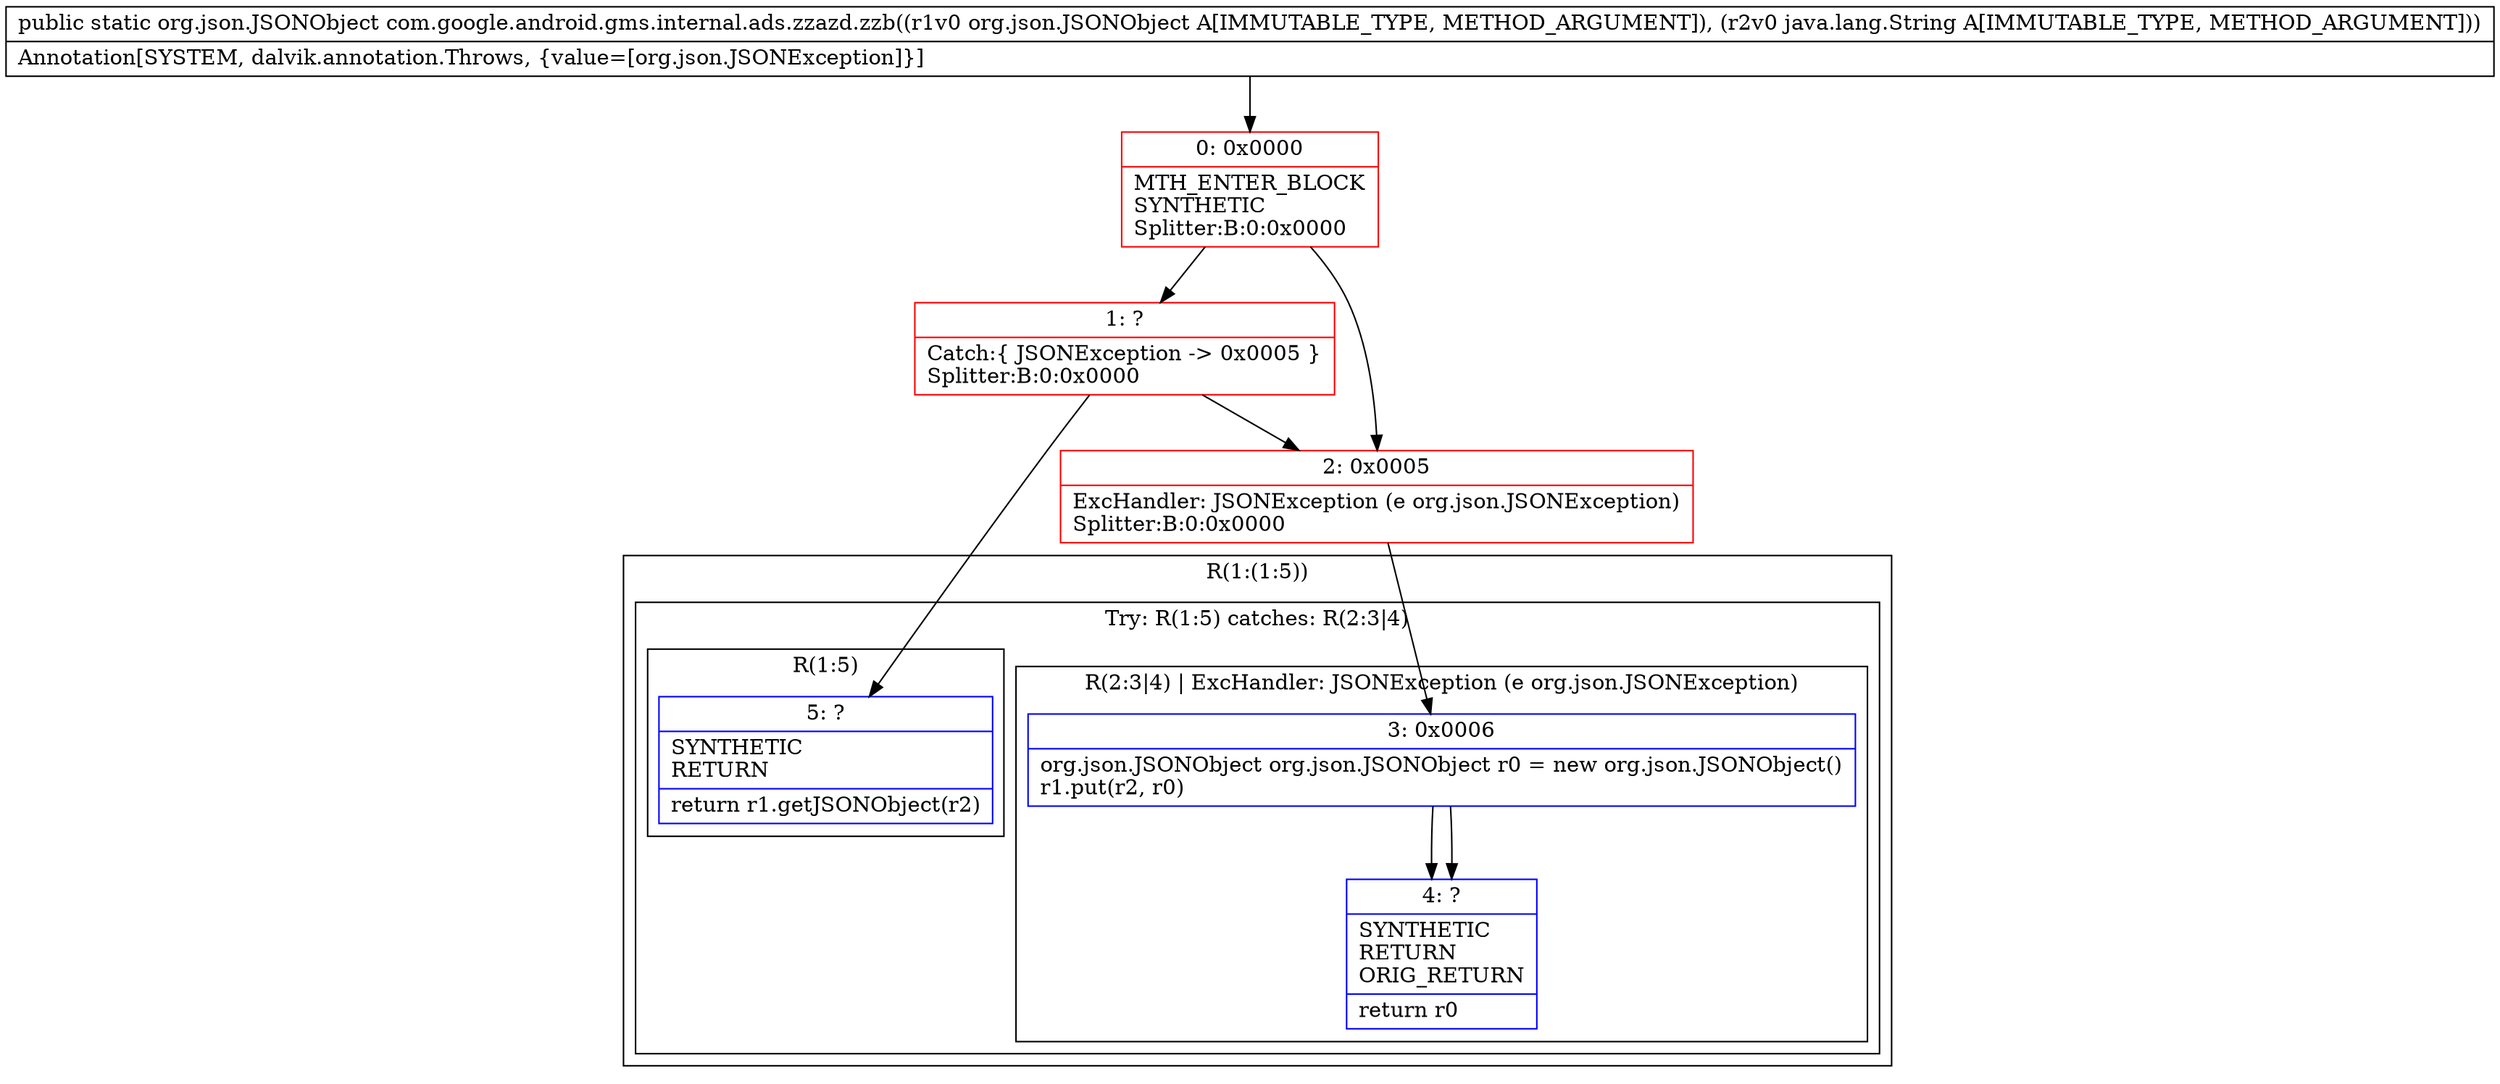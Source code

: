 digraph "CFG forcom.google.android.gms.internal.ads.zzazd.zzb(Lorg\/json\/JSONObject;Ljava\/lang\/String;)Lorg\/json\/JSONObject;" {
subgraph cluster_Region_1114195697 {
label = "R(1:(1:5))";
node [shape=record,color=blue];
subgraph cluster_TryCatchRegion_265210882 {
label = "Try: R(1:5) catches: R(2:3|4)";
node [shape=record,color=blue];
subgraph cluster_Region_1836849508 {
label = "R(1:5)";
node [shape=record,color=blue];
Node_5 [shape=record,label="{5\:\ ?|SYNTHETIC\lRETURN\l|return r1.getJSONObject(r2)\l}"];
}
subgraph cluster_Region_515874603 {
label = "R(2:3|4) | ExcHandler: JSONException (e org.json.JSONException)\l";
node [shape=record,color=blue];
Node_3 [shape=record,label="{3\:\ 0x0006|org.json.JSONObject org.json.JSONObject r0 = new org.json.JSONObject()\lr1.put(r2, r0)\l}"];
Node_4 [shape=record,label="{4\:\ ?|SYNTHETIC\lRETURN\lORIG_RETURN\l|return r0\l}"];
}
}
}
subgraph cluster_Region_515874603 {
label = "R(2:3|4) | ExcHandler: JSONException (e org.json.JSONException)\l";
node [shape=record,color=blue];
Node_3 [shape=record,label="{3\:\ 0x0006|org.json.JSONObject org.json.JSONObject r0 = new org.json.JSONObject()\lr1.put(r2, r0)\l}"];
Node_4 [shape=record,label="{4\:\ ?|SYNTHETIC\lRETURN\lORIG_RETURN\l|return r0\l}"];
}
Node_0 [shape=record,color=red,label="{0\:\ 0x0000|MTH_ENTER_BLOCK\lSYNTHETIC\lSplitter:B:0:0x0000\l}"];
Node_1 [shape=record,color=red,label="{1\:\ ?|Catch:\{ JSONException \-\> 0x0005 \}\lSplitter:B:0:0x0000\l}"];
Node_2 [shape=record,color=red,label="{2\:\ 0x0005|ExcHandler: JSONException (e org.json.JSONException)\lSplitter:B:0:0x0000\l}"];
MethodNode[shape=record,label="{public static org.json.JSONObject com.google.android.gms.internal.ads.zzazd.zzb((r1v0 org.json.JSONObject A[IMMUTABLE_TYPE, METHOD_ARGUMENT]), (r2v0 java.lang.String A[IMMUTABLE_TYPE, METHOD_ARGUMENT]))  | Annotation[SYSTEM, dalvik.annotation.Throws, \{value=[org.json.JSONException]\}]\l}"];
MethodNode -> Node_0;
Node_3 -> Node_4;
Node_3 -> Node_4;
Node_0 -> Node_1;
Node_0 -> Node_2;
Node_1 -> Node_2;
Node_1 -> Node_5;
Node_2 -> Node_3;
}

